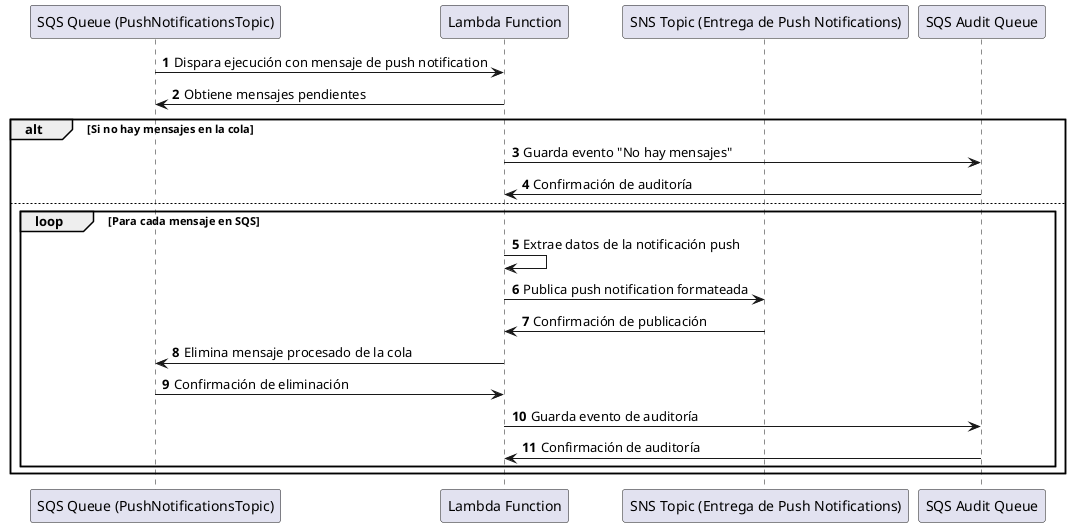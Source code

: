 @startuml
autonumber

participant "SQS Queue (PushNotificationsTopic)" as SQS
participant "Lambda Function" as Lambda
participant "SNS Topic (Entrega de Push Notifications)" as PushSNS
participant "SQS Audit Queue" as AuditQueue

SQS -> Lambda: Dispara ejecución con mensaje de push notification
Lambda -> SQS: Obtiene mensajes pendientes

alt Si no hay mensajes en la cola
    Lambda -> AuditQueue: Guarda evento "No hay mensajes"
    AuditQueue -> Lambda: Confirmación de auditoría
else
    loop Para cada mensaje en SQS
        Lambda -> Lambda: Extrae datos de la notificación push
        Lambda -> PushSNS: Publica push notification formateada
        PushSNS -> Lambda: Confirmación de publicación
        
        Lambda -> SQS: Elimina mensaje procesado de la cola
        SQS -> Lambda: Confirmación de eliminación
        
        Lambda -> AuditQueue: Guarda evento de auditoría
        AuditQueue -> Lambda: Confirmación de auditoría
    end
end
@enduml